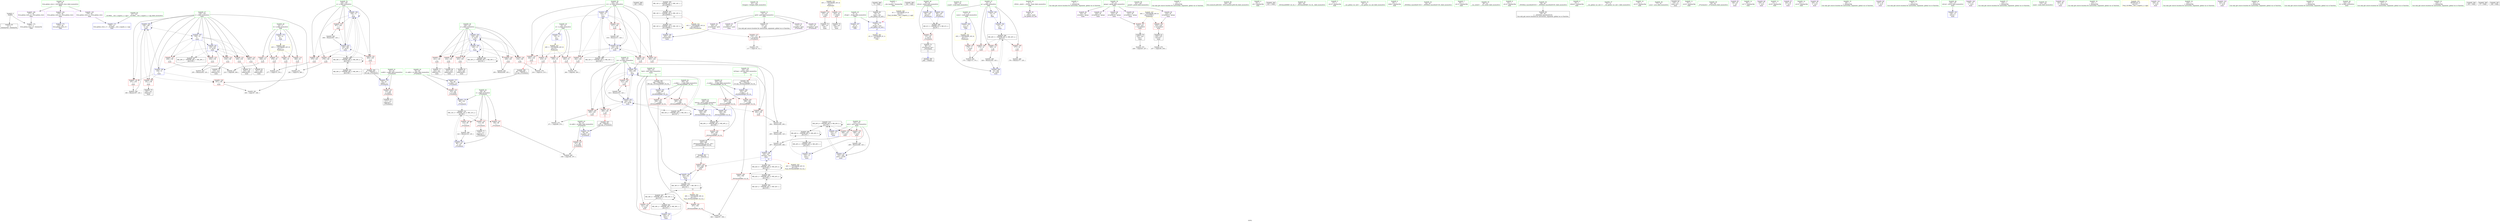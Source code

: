digraph "SVFG" {
	label="SVFG";

	Node0x556a91ea3080 [shape=record,color=grey,label="{NodeID: 0\nNullPtr}"];
	Node0x556a91ea3080 -> Node0x556a91ebac20[style=solid];
	Node0x556a91ea3080 -> Node0x556a91ec1740[style=solid];
	Node0x556a91ebe3b0 [shape=record,color=grey,label="{NodeID: 277\n210 = cmp(208, 209, )\n}"];
	Node0x556a91ebc780 [shape=record,color=blue,label="{NodeID: 194\n144\<--12\nx1\<--\nmain\n}"];
	Node0x556a91ebc780 -> Node0x556a91ebfb20[style=dashed];
	Node0x556a91ebc780 -> Node0x556a91ebfbf0[style=dashed];
	Node0x556a91ebc780 -> Node0x556a91ebfcc0[style=dashed];
	Node0x556a91ebc780 -> Node0x556a91ebfd90[style=dashed];
	Node0x556a91ebc780 -> Node0x556a91ebfe60[style=dashed];
	Node0x556a91ebc780 -> Node0x556a91ebced0[style=dashed];
	Node0x556a91ebc780 -> Node0x556a91ed8020[style=dashed];
	Node0x556a91eb99d0 [shape=record,color=red,label="{NodeID: 111\n188\<--16\n\<--h\nmain\n}"];
	Node0x556a91eb99d0 -> Node0x556a91eca1d0[style=solid];
	Node0x556a91eb7a60 [shape=record,color=green,label="{NodeID: 28\n16\<--17\nh\<--h_field_insensitive\nGlob }"];
	Node0x556a91eb7a60 -> Node0x556a91eb99d0[style=solid];
	Node0x556a91eb7a60 -> Node0x556a91eb9aa0[style=solid];
	Node0x556a91eb7a60 -> Node0x556a91eb9b70[style=solid];
	Node0x556a91eb7a60 -> Node0x556a91eb9c40[style=solid];
	Node0x556a91eb7a60 -> Node0x556a91ec1340[style=solid];
	Node0x556a91ef6ca0 [shape=record,color=black,label="{NodeID: 388\n180 = PHI()\n}"];
	Node0x556a91ed9e20 [shape=record,color=black,label="{NodeID: 305\nMR_14V_2 = PHI(MR_14V_3, MR_14V_1, )\npts\{240000 \}\n}"];
	Node0x556a91ed9e20 -> Node0x556a91ed5920[style=dashed];
	Node0x556a91ebf980 [shape=record,color=red,label="{NodeID: 139\n243\<--140\n\<--j\nmain\n}"];
	Node0x556a91ebf980 -> Node0x556a91ebbb50[style=solid];
	Node0x556a91eba3b0 [shape=record,color=green,label="{NodeID: 56\n161\<--162\nfreopen\<--freopen_field_insensitive\n}"];
	Node0x556a91ee0340 [shape=record,color=yellow,style=double,label="{NodeID: 333\n16V_1 = ENCHI(MR_16V_0)\npts\{1 \}\nFun[main]}"];
	Node0x556a91ee0340 -> Node0x556a91ebe870[style=dashed];
	Node0x556a91ee0340 -> Node0x556a91ebe940[style=dashed];
	Node0x556a91ec1040 [shape=record,color=blue,label="{NodeID: 167\n8\<--9\n_ZL2pi\<--\nGlob }"];
	Node0x556a91ebbc20 [shape=record,color=black,label="{NodeID: 84\n345\<--368\n_ZSt3maxIiERKT_S2_S2__ret\<--\n_ZSt3maxIiERKT_S2_S2_\n|{<s0>12}}"];
	Node0x556a91ebbc20:s0 -> Node0x556a91ef6fd0[style=solid,color=blue];
	Node0x556a91ea7570 [shape=record,color=green,label="{NodeID: 1\n7\<--1\n__dso_handle\<--dummyObj\nGlob }"];
	Node0x556a91ebe530 [shape=record,color=grey,label="{NodeID: 278\n216 = cmp(214, 215, )\n}"];
	Node0x556a91ebc850 [shape=record,color=blue,label="{NodeID: 195\n146\<--266\nx2\<--\nmain\n}"];
	Node0x556a91ebc850 -> Node0x556a91ebff30[style=dashed];
	Node0x556a91ebc850 -> Node0x556a91ec0000[style=dashed];
	Node0x556a91ebc850 -> Node0x556a91ec00d0[style=dashed];
	Node0x556a91ebc850 -> Node0x556a91ec01a0[style=dashed];
	Node0x556a91ebc850 -> Node0x556a91ebc850[style=dashed];
	Node0x556a91ebc850 -> Node0x556a91ebce00[style=dashed];
	Node0x556a91ebc850 -> Node0x556a91ed8520[style=dashed];
	Node0x556a91eb9aa0 [shape=record,color=red,label="{NodeID: 112\n209\<--16\n\<--h\nmain\n}"];
	Node0x556a91eb9aa0 -> Node0x556a91ebe3b0[style=solid];
	Node0x556a91eb7b60 [shape=record,color=green,label="{NodeID: 29\n18\<--19\nw\<--w_field_insensitive\nGlob }"];
	Node0x556a91eb7b60 -> Node0x556a91ebe600[style=solid];
	Node0x556a91eb7b60 -> Node0x556a91ebe6d0[style=solid];
	Node0x556a91eb7b60 -> Node0x556a91ebe7a0[style=solid];
	Node0x556a91eb7b60 -> Node0x556a91ec1440[style=solid];
	Node0x556a91ef6d70 [shape=record,color=black,label="{NodeID: 389\n184 = PHI()\n}"];
	Node0x556a91eda320 [shape=record,color=black,label="{NodeID: 306\nMR_4V_3 = PHI(MR_4V_4, MR_4V_2, )\npts\{91 \}\n}"];
	Node0x556a91eda320 -> Node0x556a91ebea10[style=dashed];
	Node0x556a91ebfa50 [shape=record,color=red,label="{NodeID: 140\n249\<--140\n\<--j\nmain\n}"];
	Node0x556a91ebfa50 -> Node0x556a91ec7840[style=solid];
	Node0x556a91eba4b0 [shape=record,color=green,label="{NodeID: 57\n169\<--170\nscanf\<--scanf_field_insensitive\n}"];
	Node0x556a91ee0450 [shape=record,color=yellow,style=double,label="{NodeID: 334\n18V_1 = ENCHI(MR_18V_0)\npts\{13 \}\nFun[main]}"];
	Node0x556a91ee0450 -> Node0x556a91eb9690[style=dashed];
	Node0x556a91ec1140 [shape=record,color=blue,label="{NodeID: 168\n11\<--12\ncases\<--\nGlob }"];
	Node0x556a91ec1140 -> Node0x556a91ee0450[style=dashed];
	Node0x556a91ebbcf0 [shape=record,color=purple,label="{NodeID: 85\n56\<--4\n\<--_ZStL8__ioinit\n__cxx_global_var_init\n}"];
	Node0x556a91ea7600 [shape=record,color=green,label="{NodeID: 2\n9\<--1\n\<--dummyObj\nCan only get source location for instruction, argument, global var or function.}"];
	Node0x556a91ec9ed0 [shape=record,color=grey,label="{NodeID: 279\n117 = cmp(116, 12, )\n}"];
	Node0x556a91ebc920 [shape=record,color=blue,label="{NodeID: 196\n148\<--12\ny\<--\nmain\n}"];
	Node0x556a91ebc920 -> Node0x556a91ec0270[style=dashed];
	Node0x556a91ebc920 -> Node0x556a91ec0340[style=dashed];
	Node0x556a91ebc920 -> Node0x556a91ec0410[style=dashed];
	Node0x556a91ebc920 -> Node0x556a91ec04e0[style=dashed];
	Node0x556a91ebc920 -> Node0x556a91ebc920[style=dashed];
	Node0x556a91ebc920 -> Node0x556a91ebcd30[style=dashed];
	Node0x556a91ebc920 -> Node0x556a91ed3b20[style=dashed];
	Node0x556a91eb9b70 [shape=record,color=red,label="{NodeID: 113\n276\<--16\n\<--h\nmain\n}"];
	Node0x556a91eb9b70 -> Node0x556a91ebe0b0[style=solid];
	Node0x556a91eb7c60 [shape=record,color=green,label="{NodeID: 30\n20\<--21\ngmap\<--gmap_field_insensitive\nGlob }"];
	Node0x556a91eb7c60 -> Node0x556a91ebbdc0[style=solid];
	Node0x556a91eb7c60 -> Node0x556a91ebbe90[style=solid];
	Node0x556a91eb7c60 -> Node0x556a91ebbf60[style=solid];
	Node0x556a91eb7c60 -> Node0x556a91ebc030[style=solid];
	Node0x556a91eb7c60 -> Node0x556a91ebc100[style=solid];
	Node0x556a91ef6e70 [shape=record,color=black,label="{NodeID: 390\n286 = PHI(86, )\n}"];
	Node0x556a91eda820 [shape=record,color=black,label="{NodeID: 307\nMR_49V_3 = PHI(MR_49V_4, MR_49V_2, )\npts\{349 \}\n}"];
	Node0x556a91eda820 -> Node0x556a91ec0a90[style=dashed];
	Node0x556a91ebfb20 [shape=record,color=red,label="{NodeID: 141\n262\<--144\n\<--x1\nmain\n}"];
	Node0x556a91ebfb20 -> Node0x556a91ebe230[style=solid];
	Node0x556a91eba5b0 [shape=record,color=green,label="{NodeID: 58\n181\<--182\nprintf\<--printf_field_insensitive\n}"];
	Node0x556a91ec1240 [shape=record,color=blue,label="{NodeID: 169\n14\<--12\ng\<--\nGlob }"];
	Node0x556a91ec1240 -> Node0x556a91ec1f90[style=dashed];
	Node0x556a91ebbdc0 [shape=record,color=purple,label="{NodeID: 86\n193\<--20\narrayidx\<--gmap\nmain\n}"];
	Node0x556a91ea71a0 [shape=record,color=green,label="{NodeID: 3\n12\<--1\n\<--dummyObj\nCan only get source location for instruction, argument, global var or function.}"];
	Node0x556a91eca050 [shape=record,color=grey,label="{NodeID: 280\n108 = cmp(106, 107, )\n}"];
	Node0x556a91ebc9f0 [shape=record,color=blue,label="{NodeID: 197\n152\<--289\nprev\<--inc48\nmain\n}"];
	Node0x556a91ebc9f0 -> Node0x556a91ede420[style=dashed];
	Node0x556a91eb9c40 [shape=record,color=red,label="{NodeID: 114\n280\<--16\n\<--h\nmain\n}"];
	Node0x556a91eb9c40 -> Node0x556a91ebdc30[style=solid];
	Node0x556a91eb7d60 [shape=record,color=green,label="{NodeID: 31\n22\<--24\ngrid\<--grid_field_insensitive\nGlob }"];
	Node0x556a91eb7d60 -> Node0x556a91ebadf0[style=solid];
	Node0x556a91eb7d60 -> Node0x556a91ebc1d0[style=solid];
	Node0x556a91eb7d60 -> Node0x556a91ebc2a0[style=solid];
	Node0x556a91eb7d60 -> Node0x556a91ebc370[style=solid];
	Node0x556a91eb7d60 -> Node0x556a91ebc440[style=solid];
	Node0x556a91ef6fd0 [shape=record,color=black,label="{NodeID: 391\n299 = PHI(345, )\n}"];
	Node0x556a91ef6fd0 -> Node0x556a91ec09c0[style=solid];
	Node0x556a91ebfbf0 [shape=record,color=red,label="{NodeID: 142\n266\<--144\n\<--x1\nmain\n}"];
	Node0x556a91ebfbf0 -> Node0x556a91ebc850[style=solid];
	Node0x556a91eba6b0 [shape=record,color=green,label="{NodeID: 59\n204\<--205\nllvm.memset.p0i8.i64\<--llvm.memset.p0i8.i64_field_insensitive\n}"];
	Node0x556a91ee0610 [shape=record,color=yellow,style=double,label="{NodeID: 336\n22V_1 = ENCHI(MR_22V_0)\npts\{17 \}\nFun[main]}"];
	Node0x556a91ee0610 -> Node0x556a91eb99d0[style=dashed];
	Node0x556a91ee0610 -> Node0x556a91eb9aa0[style=dashed];
	Node0x556a91ee0610 -> Node0x556a91eb9b70[style=dashed];
	Node0x556a91ee0610 -> Node0x556a91eb9c40[style=dashed];
	Node0x556a91ec1340 [shape=record,color=blue,label="{NodeID: 170\n16\<--12\nh\<--\nGlob }"];
	Node0x556a91ec1340 -> Node0x556a91ee0610[style=dashed];
	Node0x556a91ebbe90 [shape=record,color=purple,label="{NodeID: 87\n220\<--20\narrayidx16\<--gmap\nmain\n}"];
	Node0x556a91ea7230 [shape=record,color=green,label="{NodeID: 4\n25\<--1\n.str\<--dummyObj\nGlob }"];
	Node0x556a91eca1d0 [shape=record,color=grey,label="{NodeID: 281\n189 = cmp(187, 188, )\n}"];
	Node0x556a91ebcac0 [shape=record,color=blue,label="{NodeID: 198\n154\<--297\nref.tmp\<--mul\nmain\n|{|<s2>12}}"];
	Node0x556a91ebcac0 -> Node0x556a91ec09c0[style=dashed];
	Node0x556a91ebcac0 -> Node0x556a91ede920[style=dashed];
	Node0x556a91ebcac0:s2 -> Node0x556a91edfc10[style=dashed,color=red];
	Node0x556a91ebe600 [shape=record,color=red,label="{NodeID: 115\n215\<--18\n\<--w\nmain\n}"];
	Node0x556a91ebe600 -> Node0x556a91ebe530[style=solid];
	Node0x556a91eb7e60 [shape=record,color=green,label="{NodeID: 32\n45\<--49\nllvm.global_ctors\<--llvm.global_ctors_field_insensitive\nGlob }"];
	Node0x556a91eb7e60 -> Node0x556a91eb9390[style=solid];
	Node0x556a91eb7e60 -> Node0x556a91eb9490[style=solid];
	Node0x556a91eb7e60 -> Node0x556a91eb9590[style=solid];
	Node0x556a91ef7160 [shape=record,color=black,label="{NodeID: 392\n323 = PHI()\n}"];
	Node0x556a91ebfcc0 [shape=record,color=red,label="{NodeID: 143\n284\<--144\n\<--x1\nmain\n|{<s0>11}}"];
	Node0x556a91ebfcc0:s0 -> Node0x556a91ef7620[style=solid,color=red];
	Node0x556a91eba7b0 [shape=record,color=green,label="{NodeID: 60\n300\<--301\n_ZSt3maxIiERKT_S2_S2_\<--_ZSt3maxIiERKT_S2_S2__field_insensitive\n}"];
	Node0x556a91ee06f0 [shape=record,color=yellow,style=double,label="{NodeID: 337\n24V_1 = ENCHI(MR_24V_0)\npts\{19 \}\nFun[main]}"];
	Node0x556a91ee06f0 -> Node0x556a91ebe600[style=dashed];
	Node0x556a91ee06f0 -> Node0x556a91ebe6d0[style=dashed];
	Node0x556a91ee06f0 -> Node0x556a91ebe7a0[style=dashed];
	Node0x556a91ec1440 [shape=record,color=blue,label="{NodeID: 171\n18\<--12\nw\<--\nGlob }"];
	Node0x556a91ec1440 -> Node0x556a91ee06f0[style=dashed];
	Node0x556a91ebbf60 [shape=record,color=purple,label="{NodeID: 88\n223\<--20\narrayidx18\<--gmap\nmain\n}"];
	Node0x556a91ebbf60 -> Node0x556a91ec0820[style=solid];
	Node0x556a91ea1f90 [shape=record,color=green,label="{NodeID: 5\n27\<--1\n.str.2\<--dummyObj\nGlob }"];
	Node0x556a91eca350 [shape=record,color=grey,label="{NodeID: 282\n175 = cmp(173, 174, )\n}"];
	Node0x556a91ebcb90 [shape=record,color=blue,label="{NodeID: 199\n150\<--302\nbest\<--\nmain\n}"];
	Node0x556a91ebcb90 -> Node0x556a91eddf20[style=dashed];
	Node0x556a91ebe6d0 [shape=record,color=red,label="{NodeID: 116\n263\<--18\n\<--w\nmain\n}"];
	Node0x556a91ebe6d0 -> Node0x556a91ebe230[style=solid];
	Node0x556a91eb7f60 [shape=record,color=green,label="{NodeID: 33\n50\<--51\n__cxx_global_var_init\<--__cxx_global_var_init_field_insensitive\n}"];
	Node0x556a91ef7230 [shape=record,color=black,label="{NodeID: 393\n346 = PHI(150, )\n0th arg _ZSt3maxIiERKT_S2_S2_ }"];
	Node0x556a91ef7230 -> Node0x556a91ebd070[style=solid];
	Node0x556a91ebfd90 [shape=record,color=red,label="{NodeID: 144\n293\<--144\n\<--x1\nmain\n}"];
	Node0x556a91ebfd90 -> Node0x556a91ec73c0[style=solid];
	Node0x556a91eba8b0 [shape=record,color=green,label="{NodeID: 61\n348\<--349\nretval\<--retval_field_insensitive\n_ZSt3maxIiERKT_S2_S2_\n}"];
	Node0x556a91eba8b0 -> Node0x556a91ec0a90[style=solid];
	Node0x556a91eba8b0 -> Node0x556a91ebd210[style=solid];
	Node0x556a91eba8b0 -> Node0x556a91ebd2e0[style=solid];
	Node0x556a91ec1540 [shape=record,color=blue,label="{NodeID: 172\n375\<--46\nllvm.global_ctors_0\<--\nGlob }"];
	Node0x556a91ebc030 [shape=record,color=purple,label="{NodeID: 89\n231\<--20\narrayidx21\<--gmap\nmain\n}"];
	Node0x556a91ea2020 [shape=record,color=green,label="{NodeID: 6\n29\<--1\nstdin\<--dummyObj\nGlob }"];
	Node0x556a91ebcc60 [shape=record,color=blue,label="{NodeID: 200\n152\<--12\nprev\<--\nmain\n}"];
	Node0x556a91ebcc60 -> Node0x556a91ede420[style=dashed];
	Node0x556a91ebe7a0 [shape=record,color=red,label="{NodeID: 117\n270\<--18\n\<--w\nmain\n}"];
	Node0x556a91ebe7a0 -> Node0x556a91ebddb0[style=solid];
	Node0x556a91eb8060 [shape=record,color=green,label="{NodeID: 34\n54\<--55\n_ZNSt8ios_base4InitC1Ev\<--_ZNSt8ios_base4InitC1Ev_field_insensitive\n}"];
	Node0x556a91ef73a0 [shape=record,color=black,label="{NodeID: 394\n347 = PHI(154, )\n1st arg _ZSt3maxIiERKT_S2_S2_ }"];
	Node0x556a91ef73a0 -> Node0x556a91ebd140[style=solid];
	Node0x556a91ebfe60 [shape=record,color=red,label="{NodeID: 145\n317\<--144\n\<--x1\nmain\n}"];
	Node0x556a91ebfe60 -> Node0x556a91ec7cc0[style=solid];
	Node0x556a91eba980 [shape=record,color=green,label="{NodeID: 62\n350\<--351\n__a.addr\<--__a.addr_field_insensitive\n_ZSt3maxIiERKT_S2_S2_\n}"];
	Node0x556a91eba980 -> Node0x556a91ec0b60[style=solid];
	Node0x556a91eba980 -> Node0x556a91ec0c30[style=solid];
	Node0x556a91eba980 -> Node0x556a91ebd070[style=solid];
	Node0x556a91ec1640 [shape=record,color=blue,label="{NodeID: 173\n376\<--47\nllvm.global_ctors_1\<--_GLOBAL__sub_I_naguib_2_1.cpp\nGlob }"];
	Node0x556a91ebc100 [shape=record,color=purple,label="{NodeID: 90\n234\<--20\narrayidx23\<--gmap\nmain\n}"];
	Node0x556a91ebc100 -> Node0x556a91ec08f0[style=solid];
	Node0x556a91ea20b0 [shape=record,color=green,label="{NodeID: 7\n30\<--1\n.str.3\<--dummyObj\nGlob }"];
	Node0x556a91ebcd30 [shape=record,color=blue,label="{NodeID: 201\n148\<--308\ny\<--inc53\nmain\n}"];
	Node0x556a91ebcd30 -> Node0x556a91ec0270[style=dashed];
	Node0x556a91ebcd30 -> Node0x556a91ec0340[style=dashed];
	Node0x556a91ebcd30 -> Node0x556a91ec0410[style=dashed];
	Node0x556a91ebcd30 -> Node0x556a91ec04e0[style=dashed];
	Node0x556a91ebcd30 -> Node0x556a91ebc920[style=dashed];
	Node0x556a91ebcd30 -> Node0x556a91ebcd30[style=dashed];
	Node0x556a91ebcd30 -> Node0x556a91ed3b20[style=dashed];
	Node0x556a91ebe870 [shape=record,color=red,label="{NodeID: 118\n157\<--29\n\<--stdin\nmain\n}"];
	Node0x556a91ebe870 -> Node0x556a91ebb330[style=solid];
	Node0x556a91eb8160 [shape=record,color=green,label="{NodeID: 35\n60\<--61\n__cxa_atexit\<--__cxa_atexit_field_insensitive\n}"];
	Node0x556a91ef74e0 [shape=record,color=black,label="{NodeID: 395\n87 = PHI(283, )\n0th arg _Z7iscleariii }"];
	Node0x556a91ef74e0 -> Node0x556a91ec1910[style=solid];
	Node0x556a91ebff30 [shape=record,color=red,label="{NodeID: 146\n269\<--146\n\<--x2\nmain\n}"];
	Node0x556a91ebff30 -> Node0x556a91ebddb0[style=solid];
	Node0x556a91ebaa50 [shape=record,color=green,label="{NodeID: 63\n352\<--353\n__b.addr\<--__b.addr_field_insensitive\n_ZSt3maxIiERKT_S2_S2_\n}"];
	Node0x556a91ebaa50 -> Node0x556a91ec0d00[style=solid];
	Node0x556a91ebaa50 -> Node0x556a91ec0dd0[style=solid];
	Node0x556a91ebaa50 -> Node0x556a91ebd140[style=solid];
	Node0x556a91ec6dc0 [shape=record,color=grey,label="{NodeID: 257\n297 = Binary(295, 296, )\n}"];
	Node0x556a91ec6dc0 -> Node0x556a91ebcac0[style=solid];
	Node0x556a91ec1740 [shape=record,color=blue, style = dotted,label="{NodeID: 174\n377\<--3\nllvm.global_ctors_2\<--dummyVal\nGlob }"];
	Node0x556a91ebc1d0 [shape=record,color=purple,label="{NodeID: 91\n112\<--22\narrayidx\<--grid\n_Z7iscleariii\n}"];
	Node0x556a91ea2140 [shape=record,color=green,label="{NodeID: 8\n32\<--1\n.str.4\<--dummyObj\nGlob }"];
	Node0x556a91ebce00 [shape=record,color=blue,label="{NodeID: 202\n146\<--313\nx2\<--inc56\nmain\n}"];
	Node0x556a91ebce00 -> Node0x556a91ebff30[style=dashed];
	Node0x556a91ebce00 -> Node0x556a91ec0000[style=dashed];
	Node0x556a91ebce00 -> Node0x556a91ec00d0[style=dashed];
	Node0x556a91ebce00 -> Node0x556a91ec01a0[style=dashed];
	Node0x556a91ebce00 -> Node0x556a91ebc850[style=dashed];
	Node0x556a91ebce00 -> Node0x556a91ebce00[style=dashed];
	Node0x556a91ebce00 -> Node0x556a91ed8520[style=dashed];
	Node0x556a91ebe940 [shape=record,color=red,label="{NodeID: 119\n163\<--34\n\<--stdout\nmain\n}"];
	Node0x556a91ebe940 -> Node0x556a91ebb400[style=solid];
	Node0x556a91eb8260 [shape=record,color=green,label="{NodeID: 36\n59\<--65\n_ZNSt8ios_base4InitD1Ev\<--_ZNSt8ios_base4InitD1Ev_field_insensitive\n}"];
	Node0x556a91eb8260 -> Node0x556a91ebaef0[style=solid];
	Node0x556a91ef7620 [shape=record,color=black,label="{NodeID: 396\n88 = PHI(284, )\n1st arg _Z7iscleariii }"];
	Node0x556a91ef7620 -> Node0x556a91ec19e0[style=solid];
	Node0x556a91ec0000 [shape=record,color=red,label="{NodeID: 147\n285\<--146\n\<--x2\nmain\n|{<s0>11}}"];
	Node0x556a91ec0000:s0 -> Node0x556a91ef78a0[style=solid,color=red];
	Node0x556a91ebab20 [shape=record,color=green,label="{NodeID: 64\n47\<--370\n_GLOBAL__sub_I_naguib_2_1.cpp\<--_GLOBAL__sub_I_naguib_2_1.cpp_field_insensitive\n}"];
	Node0x556a91ebab20 -> Node0x556a91ec1640[style=solid];
	Node0x556a91ec6f40 [shape=record,color=grey,label="{NodeID: 258\n198 = Binary(197, 125, )\n}"];
	Node0x556a91ec6f40 -> Node0x556a91ec2130[style=solid];
	Node0x556a91ec1840 [shape=record,color=blue,label="{NodeID: 175\n8\<--79\n_ZL2pi\<--conv\n__cxx_global_var_init.1\n|{<s0>15}}"];
	Node0x556a91ec1840:s0 -> Node0x556a91ee43b0[style=dashed,color=blue];
	Node0x556a91ebc2a0 [shape=record,color=purple,label="{NodeID: 92\n115\<--22\narrayidx2\<--grid\n_Z7iscleariii\n}"];
	Node0x556a91ebc2a0 -> Node0x556a91ebefc0[style=solid];
	Node0x556a91ea4f00 [shape=record,color=green,label="{NodeID: 9\n34\<--1\nstdout\<--dummyObj\nGlob }"];
	Node0x556a91ed3b20 [shape=record,color=black,label="{NodeID: 286\nMR_36V_3 = PHI(MR_36V_4, MR_36V_2, )\npts\{149 \}\n}"];
	Node0x556a91ed3b20 -> Node0x556a91ebc920[style=dashed];
	Node0x556a91ed3b20 -> Node0x556a91ed3b20[style=dashed];
	Node0x556a91ed3b20 -> Node0x556a91ed8a20[style=dashed];
	Node0x556a91ebced0 [shape=record,color=blue,label="{NodeID: 203\n144\<--318\nx1\<--inc59\nmain\n}"];
	Node0x556a91ebced0 -> Node0x556a91ebfb20[style=dashed];
	Node0x556a91ebced0 -> Node0x556a91ebfbf0[style=dashed];
	Node0x556a91ebced0 -> Node0x556a91ebfcc0[style=dashed];
	Node0x556a91ebced0 -> Node0x556a91ebfd90[style=dashed];
	Node0x556a91ebced0 -> Node0x556a91ebfe60[style=dashed];
	Node0x556a91ebced0 -> Node0x556a91ebced0[style=dashed];
	Node0x556a91ebced0 -> Node0x556a91ed8020[style=dashed];
	Node0x556a91ebea10 [shape=record,color=red,label="{NodeID: 120\n131\<--90\n\<--retval\n_Z7iscleariii\n}"];
	Node0x556a91ebea10 -> Node0x556a91ebb260[style=solid];
	Node0x556a91eb8360 [shape=record,color=green,label="{NodeID: 37\n72\<--73\n__cxx_global_var_init.1\<--__cxx_global_var_init.1_field_insensitive\n}"];
	Node0x556a91ef78a0 [shape=record,color=black,label="{NodeID: 397\n89 = PHI(285, )\n2nd arg _Z7iscleariii }"];
	Node0x556a91ef78a0 -> Node0x556a91ec1ab0[style=solid];
	Node0x556a91edcb20 [shape=record,color=black,label="{NodeID: 314\nMR_12V_3 = PHI(MR_12V_4, MR_12V_2, )\npts\{99 \}\n}"];
	Node0x556a91edcb20 -> Node0x556a91ebed50[style=dashed];
	Node0x556a91edcb20 -> Node0x556a91ebee20[style=dashed];
	Node0x556a91edcb20 -> Node0x556a91ebeef0[style=dashed];
	Node0x556a91edcb20 -> Node0x556a91ec1d20[style=dashed];
	Node0x556a91ec00d0 [shape=record,color=red,label="{NodeID: 148\n292\<--146\n\<--x2\nmain\n}"];
	Node0x556a91ec00d0 -> Node0x556a91ec73c0[style=solid];
	Node0x556a91ebac20 [shape=record,color=black,label="{NodeID: 65\n2\<--3\ndummyVal\<--dummyVal\n}"];
	Node0x556a91ec70c0 [shape=record,color=grey,label="{NodeID: 259\n289 = Binary(288, 125, )\n}"];
	Node0x556a91ec70c0 -> Node0x556a91ebc9f0[style=solid];
	Node0x556a91ec1910 [shape=record,color=blue,label="{NodeID: 176\n92\<--87\ny.addr\<--y\n_Z7iscleariii\n}"];
	Node0x556a91ec1910 -> Node0x556a91ebeae0[style=dashed];
	Node0x556a91ebc370 [shape=record,color=purple,label="{NodeID: 93\n242\<--22\narrayidx27\<--grid\nmain\n}"];
	Node0x556a91ea4f90 [shape=record,color=green,label="{NodeID: 10\n35\<--1\n.str.5\<--dummyObj\nGlob }"];
	Node0x556a91ed4020 [shape=record,color=black,label="{NodeID: 287\nMR_38V_4 = PHI(MR_38V_5, MR_38V_3, )\npts\{151 \}\n}"];
	Node0x556a91ed4020 -> Node0x556a91ec05b0[style=dashed];
	Node0x556a91ed4020 -> Node0x556a91ed4020[style=dashed];
	Node0x556a91ed4020 -> Node0x556a91ed8f20[style=dashed];
	Node0x556a91ed4020 -> Node0x556a91eddf20[style=dashed];
	Node0x556a91ebcfa0 [shape=record,color=blue,label="{NodeID: 204\n14\<--326\ng\<--inc63\nmain\n}"];
	Node0x556a91ebcfa0 -> Node0x556a91ed6d20[style=dashed];
	Node0x556a91ebeae0 [shape=record,color=red,label="{NodeID: 121\n110\<--92\n\<--y.addr\n_Z7iscleariii\n}"];
	Node0x556a91ebeae0 -> Node0x556a91ebb0c0[style=solid];
	Node0x556a91eb8460 [shape=record,color=green,label="{NodeID: 38\n77\<--78\nacos\<--acos_field_insensitive\n}"];
	Node0x556a91ec01a0 [shape=record,color=red,label="{NodeID: 149\n312\<--146\n\<--x2\nmain\n}"];
	Node0x556a91ec01a0 -> Node0x556a91ebd7b0[style=solid];
	Node0x556a91ebad20 [shape=record,color=black,label="{NodeID: 66\n135\<--12\nmain_ret\<--\nmain\n}"];
	Node0x556a91ec7240 [shape=record,color=grey,label="{NodeID: 260\n295 = Binary(294, 125, )\n}"];
	Node0x556a91ec7240 -> Node0x556a91ec6dc0[style=solid];
	Node0x556a91ec19e0 [shape=record,color=blue,label="{NodeID: 177\n94\<--88\nx1.addr\<--x1\n_Z7iscleariii\n}"];
	Node0x556a91ec19e0 -> Node0x556a91ebebb0[style=dashed];
	Node0x556a91ebc440 [shape=record,color=purple,label="{NodeID: 94\n245\<--22\narrayidx29\<--grid\nmain\n}"];
	Node0x556a91ebc440 -> Node0x556a91ec23a0[style=solid];
	Node0x556a91ea5020 [shape=record,color=green,label="{NodeID: 11\n37\<--1\n.str.6\<--dummyObj\nGlob }"];
	Node0x556a91ed4520 [shape=record,color=black,label="{NodeID: 288\nMR_40V_4 = PHI(MR_40V_5, MR_40V_3, )\npts\{153 \}\n}"];
	Node0x556a91ed4520 -> Node0x556a91ed4520[style=dashed];
	Node0x556a91ed4520 -> Node0x556a91ed9420[style=dashed];
	Node0x556a91ed4520 -> Node0x556a91ede420[style=dashed];
	Node0x556a91ebd070 [shape=record,color=blue,label="{NodeID: 205\n350\<--346\n__a.addr\<--__a\n_ZSt3maxIiERKT_S2_S2_\n}"];
	Node0x556a91ebd070 -> Node0x556a91ec0b60[style=dashed];
	Node0x556a91ebd070 -> Node0x556a91ec0c30[style=dashed];
	Node0x556a91ebebb0 [shape=record,color=red,label="{NodeID: 122\n103\<--94\n\<--x1.addr\n_Z7iscleariii\n}"];
	Node0x556a91ebebb0 -> Node0x556a91ec1b80[style=solid];
	Node0x556a91eb8560 [shape=record,color=green,label="{NodeID: 39\n84\<--85\n_Z7iscleariii\<--_Z7iscleariii_field_insensitive\n}"];
	Node0x556a91edd520 [shape=record,color=black,label="{NodeID: 316\nMR_14V_4 = PHI(MR_14V_5, MR_14V_3, )\npts\{240000 \}\n}"];
	Node0x556a91edd520 -> Node0x556a91ec23a0[style=dashed];
	Node0x556a91edd520 -> Node0x556a91ed5920[style=dashed];
	Node0x556a91edd520 -> Node0x556a91edd520[style=dashed];
	Node0x556a91ec0270 [shape=record,color=red,label="{NodeID: 150\n275\<--148\n\<--y\nmain\n}"];
	Node0x556a91ec0270 -> Node0x556a91ebe0b0[style=solid];
	Node0x556a91ebadf0 [shape=record,color=black,label="{NodeID: 67\n23\<--22\n\<--grid\nCan only get source location for instruction, argument, global var or function.}"];
	Node0x556a91ec73c0 [shape=record,color=grey,label="{NodeID: 261\n294 = Binary(292, 293, )\n}"];
	Node0x556a91ec73c0 -> Node0x556a91ec7240[style=solid];
	Node0x556a91ec1ab0 [shape=record,color=blue,label="{NodeID: 178\n96\<--89\nx2.addr\<--x2\n_Z7iscleariii\n}"];
	Node0x556a91ec1ab0 -> Node0x556a91ebec80[style=dashed];
	Node0x556a91ebc510 [shape=record,color=purple,label="{NodeID: 95\n158\<--25\n\<--.str\nmain\n}"];
	Node0x556a91ea50b0 [shape=record,color=green,label="{NodeID: 12\n39\<--1\n.str.7\<--dummyObj\nGlob }"];
	Node0x556a91ed4a20 [shape=record,color=black,label="{NodeID: 289\nMR_42V_3 = PHI(MR_42V_4, MR_42V_2, )\npts\{155 \}\n}"];
	Node0x556a91ed4a20 -> Node0x556a91ed4a20[style=dashed];
	Node0x556a91ed4a20 -> Node0x556a91ed9920[style=dashed];
	Node0x556a91ed4a20 -> Node0x556a91ede920[style=dashed];
	Node0x556a91ebd140 [shape=record,color=blue,label="{NodeID: 206\n352\<--347\n__b.addr\<--__b\n_ZSt3maxIiERKT_S2_S2_\n}"];
	Node0x556a91ebd140 -> Node0x556a91ec0d00[style=dashed];
	Node0x556a91ebd140 -> Node0x556a91ec0dd0[style=dashed];
	Node0x556a91ebec80 [shape=record,color=red,label="{NodeID: 123\n107\<--96\n\<--x2.addr\n_Z7iscleariii\n}"];
	Node0x556a91ebec80 -> Node0x556a91eca050[style=solid];
	Node0x556a91eb8660 [shape=record,color=green,label="{NodeID: 40\n90\<--91\nretval\<--retval_field_insensitive\n_Z7iscleariii\n}"];
	Node0x556a91eb8660 -> Node0x556a91ebea10[style=solid];
	Node0x556a91eb8660 -> Node0x556a91ec1c50[style=solid];
	Node0x556a91eb8660 -> Node0x556a91ec1df0[style=solid];
	Node0x556a91ec0340 [shape=record,color=red,label="{NodeID: 151\n279\<--148\n\<--y\nmain\n}"];
	Node0x556a91ec0340 -> Node0x556a91ebdc30[style=solid];
	Node0x556a91ebaef0 [shape=record,color=black,label="{NodeID: 68\n58\<--59\n\<--_ZNSt8ios_base4InitD1Ev\nCan only get source location for instruction, argument, global var or function.}"];
	Node0x556a91ec7540 [shape=record,color=grey,label="{NodeID: 262\n255 = Binary(254, 125, )\n}"];
	Node0x556a91ec7540 -> Node0x556a91ec2540[style=solid];
	Node0x556a91ec1b80 [shape=record,color=blue,label="{NodeID: 179\n98\<--103\ni\<--\n_Z7iscleariii\n}"];
	Node0x556a91ec1b80 -> Node0x556a91edcb20[style=dashed];
	Node0x556a91eb8d10 [shape=record,color=purple,label="{NodeID: 96\n159\<--27\n\<--.str.2\nmain\n}"];
	Node0x556a91eb6dd0 [shape=record,color=green,label="{NodeID: 13\n41\<--1\n.str.8\<--dummyObj\nGlob }"];
	Node0x556a91ebd210 [shape=record,color=blue,label="{NodeID: 207\n348\<--362\nretval\<--\n_ZSt3maxIiERKT_S2_S2_\n}"];
	Node0x556a91ebd210 -> Node0x556a91eda820[style=dashed];
	Node0x556a91ebed50 [shape=record,color=red,label="{NodeID: 124\n106\<--98\n\<--i\n_Z7iscleariii\n}"];
	Node0x556a91ebed50 -> Node0x556a91eca050[style=solid];
	Node0x556a91eb8730 [shape=record,color=green,label="{NodeID: 41\n92\<--93\ny.addr\<--y.addr_field_insensitive\n_Z7iscleariii\n}"];
	Node0x556a91eb8730 -> Node0x556a91ebeae0[style=solid];
	Node0x556a91eb8730 -> Node0x556a91ec1910[style=solid];
	Node0x556a91eddf20 [shape=record,color=black,label="{NodeID: 318\nMR_38V_6 = PHI(MR_38V_7, MR_38V_5, )\npts\{151 \}\n|{|<s4>12}}"];
	Node0x556a91eddf20 -> Node0x556a91ec09c0[style=dashed];
	Node0x556a91eddf20 -> Node0x556a91ebcb90[style=dashed];
	Node0x556a91eddf20 -> Node0x556a91ed4020[style=dashed];
	Node0x556a91eddf20 -> Node0x556a91eddf20[style=dashed];
	Node0x556a91eddf20:s4 -> Node0x556a91edfb30[style=dashed,color=red];
	Node0x556a91ec0410 [shape=record,color=red,label="{NodeID: 152\n283\<--148\n\<--y\nmain\n|{<s0>11}}"];
	Node0x556a91ec0410:s0 -> Node0x556a91ef74e0[style=solid,color=red];
	Node0x556a91ebaff0 [shape=record,color=black,label="{NodeID: 69\n79\<--75\nconv\<--call\n__cxx_global_var_init.1\n}"];
	Node0x556a91ebaff0 -> Node0x556a91ec1840[style=solid];
	Node0x556a91ec76c0 [shape=record,color=grey,label="{NodeID: 263\n308 = Binary(307, 125, )\n}"];
	Node0x556a91ec76c0 -> Node0x556a91ebcd30[style=solid];
	Node0x556a91ec1c50 [shape=record,color=blue,label="{NodeID: 180\n90\<--120\nretval\<--\n_Z7iscleariii\n}"];
	Node0x556a91ec1c50 -> Node0x556a91eda320[style=dashed];
	Node0x556a91eb8de0 [shape=record,color=purple,label="{NodeID: 97\n164\<--30\n\<--.str.3\nmain\n}"];
	Node0x556a91eb6e60 [shape=record,color=green,label="{NodeID: 14\n43\<--1\n.str.9\<--dummyObj\nGlob }"];
	Node0x556a91ebd2e0 [shape=record,color=blue,label="{NodeID: 208\n348\<--365\nretval\<--\n_ZSt3maxIiERKT_S2_S2_\n}"];
	Node0x556a91ebd2e0 -> Node0x556a91eda820[style=dashed];
	Node0x556a91ebee20 [shape=record,color=red,label="{NodeID: 125\n113\<--98\n\<--i\n_Z7iscleariii\n}"];
	Node0x556a91ebee20 -> Node0x556a91ebb190[style=solid];
	Node0x556a91eb8800 [shape=record,color=green,label="{NodeID: 42\n94\<--95\nx1.addr\<--x1.addr_field_insensitive\n_Z7iscleariii\n}"];
	Node0x556a91eb8800 -> Node0x556a91ebebb0[style=solid];
	Node0x556a91eb8800 -> Node0x556a91ec19e0[style=solid];
	Node0x556a91ede420 [shape=record,color=black,label="{NodeID: 319\nMR_40V_6 = PHI(MR_40V_8, MR_40V_5, )\npts\{153 \}\n}"];
	Node0x556a91ede420 -> Node0x556a91ec0680[style=dashed];
	Node0x556a91ede420 -> Node0x556a91ec0750[style=dashed];
	Node0x556a91ede420 -> Node0x556a91ebc9f0[style=dashed];
	Node0x556a91ede420 -> Node0x556a91ebcc60[style=dashed];
	Node0x556a91ede420 -> Node0x556a91ed4520[style=dashed];
	Node0x556a91ede420 -> Node0x556a91ede420[style=dashed];
	Node0x556a91ec04e0 [shape=record,color=red,label="{NodeID: 153\n307\<--148\n\<--y\nmain\n}"];
	Node0x556a91ec04e0 -> Node0x556a91ec76c0[style=solid];
	Node0x556a91ebb0c0 [shape=record,color=black,label="{NodeID: 70\n111\<--110\nidxprom\<--\n_Z7iscleariii\n}"];
	Node0x556a91ed73e0 [shape=record,color=yellow,style=double,label="{NodeID: 347\n44V_1 = ENCHI(MR_44V_0)\npts\{210000 \}\nFun[main]}"];
	Node0x556a91ed73e0 -> Node0x556a91ec0820[style=dashed];
	Node0x556a91ed73e0 -> Node0x556a91ec08f0[style=dashed];
	Node0x556a91ec7840 [shape=record,color=grey,label="{NodeID: 264\n250 = Binary(249, 125, )\n}"];
	Node0x556a91ec7840 -> Node0x556a91ec2470[style=solid];
	Node0x556a91ec1d20 [shape=record,color=blue,label="{NodeID: 181\n98\<--124\ni\<--inc\n_Z7iscleariii\n}"];
	Node0x556a91ec1d20 -> Node0x556a91edcb20[style=dashed];
	Node0x556a91eb8eb0 [shape=record,color=purple,label="{NodeID: 98\n165\<--32\n\<--.str.4\nmain\n}"];
	Node0x556a91eb6ef0 [shape=record,color=green,label="{NodeID: 15\n46\<--1\n\<--dummyObj\nCan only get source location for instruction, argument, global var or function.}"];
	Node0x556a91ed5920 [shape=record,color=black,label="{NodeID: 292\nMR_14V_3 = PHI(MR_14V_4, MR_14V_2, )\npts\{240000 \}\n|{|<s2>11}}"];
	Node0x556a91ed5920 -> Node0x556a91ed9e20[style=dashed];
	Node0x556a91ed5920 -> Node0x556a91edd520[style=dashed];
	Node0x556a91ed5920:s2 -> Node0x556a91ee0260[style=dashed,color=red];
	Node0x556a91ebeef0 [shape=record,color=red,label="{NodeID: 126\n123\<--98\n\<--i\n_Z7iscleariii\n}"];
	Node0x556a91ebeef0 -> Node0x556a91ec7b40[style=solid];
	Node0x556a91eb88d0 [shape=record,color=green,label="{NodeID: 43\n96\<--97\nx2.addr\<--x2.addr_field_insensitive\n_Z7iscleariii\n}"];
	Node0x556a91eb88d0 -> Node0x556a91ebec80[style=solid];
	Node0x556a91eb88d0 -> Node0x556a91ec1ab0[style=solid];
	Node0x556a91ede920 [shape=record,color=black,label="{NodeID: 320\nMR_42V_5 = PHI(MR_42V_6, MR_42V_4, )\npts\{155 \}\n}"];
	Node0x556a91ede920 -> Node0x556a91ebcac0[style=dashed];
	Node0x556a91ede920 -> Node0x556a91ed4a20[style=dashed];
	Node0x556a91ede920 -> Node0x556a91ede920[style=dashed];
	Node0x556a91ec05b0 [shape=record,color=red,label="{NodeID: 154\n321\<--150\n\<--best\nmain\n}"];
	Node0x556a91ebb190 [shape=record,color=black,label="{NodeID: 71\n114\<--113\nidxprom1\<--\n_Z7iscleariii\n}"];
	Node0x556a91ec79c0 [shape=record,color=grey,label="{NodeID: 265\n326 = Binary(325, 125, )\n}"];
	Node0x556a91ec79c0 -> Node0x556a91ebcfa0[style=solid];
	Node0x556a91ec1df0 [shape=record,color=blue,label="{NodeID: 182\n90\<--129\nretval\<--\n_Z7iscleariii\n}"];
	Node0x556a91ec1df0 -> Node0x556a91eda320[style=dashed];
	Node0x556a91eb8f80 [shape=record,color=purple,label="{NodeID: 99\n167\<--35\n\<--.str.5\nmain\n}"];
	Node0x556a91eb6f80 [shape=record,color=green,label="{NodeID: 16\n76\<--1\n\<--dummyObj\nCan only get source location for instruction, argument, global var or function.}"];
	Node0x556a91ebefc0 [shape=record,color=red,label="{NodeID: 127\n116\<--115\n\<--arrayidx2\n_Z7iscleariii\n}"];
	Node0x556a91ebefc0 -> Node0x556a91ec9ed0[style=solid];
	Node0x556a91eb89a0 [shape=record,color=green,label="{NodeID: 44\n98\<--99\ni\<--i_field_insensitive\n_Z7iscleariii\n}"];
	Node0x556a91eb89a0 -> Node0x556a91ebed50[style=solid];
	Node0x556a91eb89a0 -> Node0x556a91ebee20[style=solid];
	Node0x556a91eb89a0 -> Node0x556a91ebeef0[style=solid];
	Node0x556a91eb89a0 -> Node0x556a91ec1b80[style=solid];
	Node0x556a91eb89a0 -> Node0x556a91ec1d20[style=solid];
	Node0x556a91ec0680 [shape=record,color=red,label="{NodeID: 155\n288\<--152\n\<--prev\nmain\n}"];
	Node0x556a91ec0680 -> Node0x556a91ec70c0[style=solid];
	Node0x556a91ebb260 [shape=record,color=black,label="{NodeID: 72\n86\<--131\n_Z7iscleariii_ret\<--\n_Z7iscleariii\n|{<s0>11}}"];
	Node0x556a91ebb260:s0 -> Node0x556a91ef6e70[style=solid,color=blue];
	Node0x556a91ed75a0 [shape=record,color=yellow,style=double,label="{NodeID: 349\n2V_1 = ENCHI(MR_2V_0)\npts\{10 \}\nFun[_GLOBAL__sub_I_naguib_2_1.cpp]|{<s0>15}}"];
	Node0x556a91ed75a0:s0 -> Node0x556a91ec1840[style=dashed,color=red];
	Node0x556a91ec7b40 [shape=record,color=grey,label="{NodeID: 266\n124 = Binary(123, 125, )\n}"];
	Node0x556a91ec7b40 -> Node0x556a91ec1d20[style=solid];
	Node0x556a91ec1ec0 [shape=record,color=blue,label="{NodeID: 183\n136\<--12\nretval\<--\nmain\n}"];
	Node0x556a91eb9050 [shape=record,color=purple,label="{NodeID: 100\n179\<--37\n\<--.str.6\nmain\n}"];
	Node0x556a91eb7010 [shape=record,color=green,label="{NodeID: 17\n120\<--1\n\<--dummyObj\nCan only get source location for instruction, argument, global var or function.}"];
	Node0x556a91ebf090 [shape=record,color=red,label="{NodeID: 128\n187\<--138\n\<--i\nmain\n}"];
	Node0x556a91ebf090 -> Node0x556a91eca1d0[style=solid];
	Node0x556a91eb8a70 [shape=record,color=green,label="{NodeID: 45\n133\<--134\nmain\<--main_field_insensitive\n}"];
	Node0x556a91ec0750 [shape=record,color=red,label="{NodeID: 156\n296\<--152\n\<--prev\nmain\n}"];
	Node0x556a91ec0750 -> Node0x556a91ec6dc0[style=solid];
	Node0x556a91ebb330 [shape=record,color=black,label="{NodeID: 73\n160\<--157\ncall\<--\nmain\n}"];
	Node0x556a91ec7cc0 [shape=record,color=grey,label="{NodeID: 267\n318 = Binary(317, 125, )\n}"];
	Node0x556a91ec7cc0 -> Node0x556a91ebced0[style=solid];
	Node0x556a91ec1f90 [shape=record,color=blue,label="{NodeID: 184\n14\<--12\ng\<--\nmain\n}"];
	Node0x556a91ec1f90 -> Node0x556a91ed6d20[style=dashed];
	Node0x556a91eb9120 [shape=record,color=purple,label="{NodeID: 101\n183\<--39\n\<--.str.7\nmain\n}"];
	Node0x556a91eb70a0 [shape=record,color=green,label="{NodeID: 18\n125\<--1\n\<--dummyObj\nCan only get source location for instruction, argument, global var or function.}"];
	Node0x556a91ee3df0 [shape=record,color=yellow,style=double,label="{NodeID: 378\nRETMU(2V_2)\npts\{10 \}\nFun[_GLOBAL__sub_I_naguib_2_1.cpp]}"];
	Node0x556a91ebf160 [shape=record,color=red,label="{NodeID: 129\n191\<--138\n\<--i\nmain\n}"];
	Node0x556a91ebf160 -> Node0x556a91ebb4d0[style=solid];
	Node0x556a91eb8b70 [shape=record,color=green,label="{NodeID: 46\n136\<--137\nretval\<--retval_field_insensitive\nmain\n}"];
	Node0x556a91eb8b70 -> Node0x556a91ec1ec0[style=solid];
	Node0x556a91ec0820 [shape=record,color=red,label="{NodeID: 157\n224\<--223\n\<--arrayidx18\nmain\n}"];
	Node0x556a91ec0820 -> Node0x556a91ebb740[style=solid];
	Node0x556a91ebb400 [shape=record,color=black,label="{NodeID: 74\n166\<--163\ncall1\<--\nmain\n}"];
	Node0x556a91ebd630 [shape=record,color=grey,label="{NodeID: 268\n178 = Binary(177, 125, )\n}"];
	Node0x556a91ec2060 [shape=record,color=blue,label="{NodeID: 185\n138\<--12\ni\<--\nmain\n}"];
	Node0x556a91ec2060 -> Node0x556a91ebf090[style=dashed];
	Node0x556a91ec2060 -> Node0x556a91ebf160[style=dashed];
	Node0x556a91ec2060 -> Node0x556a91ebf230[style=dashed];
	Node0x556a91ec2060 -> Node0x556a91ec2130[style=dashed];
	Node0x556a91ec2060 -> Node0x556a91ec2200[style=dashed];
	Node0x556a91eb91f0 [shape=record,color=purple,label="{NodeID: 102\n194\<--41\n\<--.str.8\nmain\n}"];
	Node0x556a91eb7160 [shape=record,color=green,label="{NodeID: 19\n129\<--1\n\<--dummyObj\nCan only get source location for instruction, argument, global var or function.}"];
	Node0x556a91ed6d20 [shape=record,color=black,label="{NodeID: 296\nMR_20V_3 = PHI(MR_20V_4, MR_20V_2, )\npts\{15 \}\n}"];
	Node0x556a91ed6d20 -> Node0x556a91eb9760[style=dashed];
	Node0x556a91ed6d20 -> Node0x556a91eb9830[style=dashed];
	Node0x556a91ed6d20 -> Node0x556a91eb9900[style=dashed];
	Node0x556a91ed6d20 -> Node0x556a91ebcfa0[style=dashed];
	Node0x556a91ebf230 [shape=record,color=red,label="{NodeID: 130\n197\<--138\n\<--i\nmain\n}"];
	Node0x556a91ebf230 -> Node0x556a91ec6f40[style=solid];
	Node0x556a91eb8c40 [shape=record,color=green,label="{NodeID: 47\n138\<--139\ni\<--i_field_insensitive\nmain\n}"];
	Node0x556a91eb8c40 -> Node0x556a91ebf090[style=solid];
	Node0x556a91eb8c40 -> Node0x556a91ebf160[style=solid];
	Node0x556a91eb8c40 -> Node0x556a91ebf230[style=solid];
	Node0x556a91eb8c40 -> Node0x556a91ebf300[style=solid];
	Node0x556a91eb8c40 -> Node0x556a91ebf3d0[style=solid];
	Node0x556a91eb8c40 -> Node0x556a91ebf4a0[style=solid];
	Node0x556a91eb8c40 -> Node0x556a91ebf570[style=solid];
	Node0x556a91eb8c40 -> Node0x556a91ebf640[style=solid];
	Node0x556a91eb8c40 -> Node0x556a91ec2060[style=solid];
	Node0x556a91eb8c40 -> Node0x556a91ec2130[style=solid];
	Node0x556a91eb8c40 -> Node0x556a91ec2200[style=solid];
	Node0x556a91eb8c40 -> Node0x556a91ec2540[style=solid];
	Node0x556a91edfb30 [shape=record,color=yellow,style=double,label="{NodeID: 324\n38V_1 = ENCHI(MR_38V_0)\npts\{151 \}\nFun[_ZSt3maxIiERKT_S2_S2_]}"];
	Node0x556a91edfb30 -> Node0x556a91ec0ea0[style=dashed];
	Node0x556a91ec08f0 [shape=record,color=red,label="{NodeID: 158\n235\<--234\n\<--arrayidx23\nmain\n}"];
	Node0x556a91ec08f0 -> Node0x556a91ebb9b0[style=solid];
	Node0x556a91ebb4d0 [shape=record,color=black,label="{NodeID: 75\n192\<--191\nidxprom\<--\nmain\n}"];
	Node0x556a91ebd7b0 [shape=record,color=grey,label="{NodeID: 269\n313 = Binary(312, 125, )\n}"];
	Node0x556a91ebd7b0 -> Node0x556a91ebce00[style=solid];
	Node0x556a91ec2130 [shape=record,color=blue,label="{NodeID: 186\n138\<--198\ni\<--inc\nmain\n}"];
	Node0x556a91ec2130 -> Node0x556a91ebf090[style=dashed];
	Node0x556a91ec2130 -> Node0x556a91ebf160[style=dashed];
	Node0x556a91ec2130 -> Node0x556a91ebf230[style=dashed];
	Node0x556a91ec2130 -> Node0x556a91ec2130[style=dashed];
	Node0x556a91ec2130 -> Node0x556a91ec2200[style=dashed];
	Node0x556a91eb92c0 [shape=record,color=purple,label="{NodeID: 103\n322\<--43\n\<--.str.9\nmain\n}"];
	Node0x556a91eb7260 [shape=record,color=green,label="{NodeID: 20\n202\<--1\n\<--dummyObj\nCan only get source location for instruction, argument, global var or function.}"];
	Node0x556a91ed7a30 [shape=record,color=black,label="{NodeID: 297\nMR_28V_2 = PHI(MR_28V_7, MR_28V_1, )\npts\{139 \}\n}"];
	Node0x556a91ed7a30 -> Node0x556a91ec2060[style=dashed];
	Node0x556a91ebf300 [shape=record,color=red,label="{NodeID: 131\n208\<--138\n\<--i\nmain\n}"];
	Node0x556a91ebf300 -> Node0x556a91ebe3b0[style=solid];
	Node0x556a91eb9d30 [shape=record,color=green,label="{NodeID: 48\n140\<--141\nj\<--j_field_insensitive\nmain\n}"];
	Node0x556a91eb9d30 -> Node0x556a91ebf710[style=solid];
	Node0x556a91eb9d30 -> Node0x556a91ebf7e0[style=solid];
	Node0x556a91eb9d30 -> Node0x556a91ebf8b0[style=solid];
	Node0x556a91eb9d30 -> Node0x556a91ebf980[style=solid];
	Node0x556a91eb9d30 -> Node0x556a91ebfa50[style=solid];
	Node0x556a91eb9d30 -> Node0x556a91ec22d0[style=solid];
	Node0x556a91eb9d30 -> Node0x556a91ec2470[style=solid];
	Node0x556a91edfc10 [shape=record,color=yellow,style=double,label="{NodeID: 325\n42V_1 = ENCHI(MR_42V_0)\npts\{155 \}\nFun[_ZSt3maxIiERKT_S2_S2_]}"];
	Node0x556a91edfc10 -> Node0x556a91ec0f70[style=dashed];
	Node0x556a91ec09c0 [shape=record,color=red,label="{NodeID: 159\n302\<--299\n\<--call50\nmain\n}"];
	Node0x556a91ec09c0 -> Node0x556a91ebcb90[style=solid];
	Node0x556a91ebb5a0 [shape=record,color=black,label="{NodeID: 76\n219\<--218\nidxprom15\<--\nmain\n}"];
	Node0x556a91ebd930 [shape=record,color=grey,label="{NodeID: 270\n237 = cmp(236, 238, )\n}"];
	Node0x556a91ec2200 [shape=record,color=blue,label="{NodeID: 187\n138\<--12\ni\<--\nmain\n}"];
	Node0x556a91ec2200 -> Node0x556a91ebf300[style=dashed];
	Node0x556a91ec2200 -> Node0x556a91ebf3d0[style=dashed];
	Node0x556a91ec2200 -> Node0x556a91ebf4a0[style=dashed];
	Node0x556a91ec2200 -> Node0x556a91ebf570[style=dashed];
	Node0x556a91ec2200 -> Node0x556a91ebf640[style=dashed];
	Node0x556a91ec2200 -> Node0x556a91ec2540[style=dashed];
	Node0x556a91ec2200 -> Node0x556a91ed7a30[style=dashed];
	Node0x556a91eb9390 [shape=record,color=purple,label="{NodeID: 104\n375\<--45\nllvm.global_ctors_0\<--llvm.global_ctors\nGlob }"];
	Node0x556a91eb9390 -> Node0x556a91ec1540[style=solid];
	Node0x556a91eb7360 [shape=record,color=green,label="{NodeID: 21\n203\<--1\n\<--dummyObj\nCan only get source location for instruction, argument, global var or function.}"];
	Node0x556a91ed7b20 [shape=record,color=black,label="{NodeID: 298\nMR_30V_2 = PHI(MR_30V_3, MR_30V_1, )\npts\{141 \}\n}"];
	Node0x556a91ed7b20 -> Node0x556a91ec22d0[style=dashed];
	Node0x556a91ed7b20 -> Node0x556a91ed7b20[style=dashed];
	Node0x556a91ebf3d0 [shape=record,color=red,label="{NodeID: 132\n218\<--138\n\<--i\nmain\n}"];
	Node0x556a91ebf3d0 -> Node0x556a91ebb5a0[style=solid];
	Node0x556a91eb9e00 [shape=record,color=green,label="{NodeID: 49\n142\<--143\nk\<--k_field_insensitive\nmain\n}"];
	Node0x556a91ec0a90 [shape=record,color=red,label="{NodeID: 160\n368\<--348\n\<--retval\n_ZSt3maxIiERKT_S2_S2_\n}"];
	Node0x556a91ec0a90 -> Node0x556a91ebbc20[style=solid];
	Node0x556a91ebb670 [shape=record,color=black,label="{NodeID: 77\n222\<--221\nidxprom17\<--\nmain\n}"];
	Node0x556a91ebdab0 [shape=record,color=grey,label="{NodeID: 271\n360 = cmp(357, 359, )\n}"];
	Node0x556a91ec22d0 [shape=record,color=blue,label="{NodeID: 188\n140\<--12\nj\<--\nmain\n}"];
	Node0x556a91ec22d0 -> Node0x556a91ebf710[style=dashed];
	Node0x556a91ec22d0 -> Node0x556a91ebf7e0[style=dashed];
	Node0x556a91ec22d0 -> Node0x556a91ebf8b0[style=dashed];
	Node0x556a91ec22d0 -> Node0x556a91ebf980[style=dashed];
	Node0x556a91ec22d0 -> Node0x556a91ebfa50[style=dashed];
	Node0x556a91ec22d0 -> Node0x556a91ec22d0[style=dashed];
	Node0x556a91ec22d0 -> Node0x556a91ec2470[style=dashed];
	Node0x556a91ec22d0 -> Node0x556a91ed7b20[style=dashed];
	Node0x556a91eb9490 [shape=record,color=purple,label="{NodeID: 105\n376\<--45\nllvm.global_ctors_1\<--llvm.global_ctors\nGlob }"];
	Node0x556a91eb9490 -> Node0x556a91ec1640[style=solid];
	Node0x556a91eb7460 [shape=record,color=green,label="{NodeID: 22\n227\<--1\n\<--dummyObj\nCan only get source location for instruction, argument, global var or function.}"];
	Node0x556a91ed8020 [shape=record,color=black,label="{NodeID: 299\nMR_32V_2 = PHI(MR_32V_4, MR_32V_1, )\npts\{145 \}\n}"];
	Node0x556a91ed8020 -> Node0x556a91ebc780[style=dashed];
	Node0x556a91ebf4a0 [shape=record,color=red,label="{NodeID: 133\n229\<--138\n\<--i\nmain\n}"];
	Node0x556a91ebf4a0 -> Node0x556a91ebb810[style=solid];
	Node0x556a91eb9ed0 [shape=record,color=green,label="{NodeID: 50\n144\<--145\nx1\<--x1_field_insensitive\nmain\n}"];
	Node0x556a91eb9ed0 -> Node0x556a91ebfb20[style=solid];
	Node0x556a91eb9ed0 -> Node0x556a91ebfbf0[style=solid];
	Node0x556a91eb9ed0 -> Node0x556a91ebfcc0[style=solid];
	Node0x556a91eb9ed0 -> Node0x556a91ebfd90[style=solid];
	Node0x556a91eb9ed0 -> Node0x556a91ebfe60[style=solid];
	Node0x556a91eb9ed0 -> Node0x556a91ebc780[style=solid];
	Node0x556a91eb9ed0 -> Node0x556a91ebced0[style=solid];
	Node0x556a91ec0b60 [shape=record,color=red,label="{NodeID: 161\n356\<--350\n\<--__a.addr\n_ZSt3maxIiERKT_S2_S2_\n}"];
	Node0x556a91ec0b60 -> Node0x556a91ec0ea0[style=solid];
	Node0x556a91ebb740 [shape=record,color=black,label="{NodeID: 78\n225\<--224\nconv\<--\nmain\n}"];
	Node0x556a91ebb740 -> Node0x556a91ebdf30[style=solid];
	Node0x556a91ebdc30 [shape=record,color=grey,label="{NodeID: 272\n281 = cmp(279, 280, )\n}"];
	Node0x556a91ec23a0 [shape=record,color=blue,label="{NodeID: 189\n245\<--125\narrayidx29\<--\nmain\n}"];
	Node0x556a91ec23a0 -> Node0x556a91edd520[style=dashed];
	Node0x556a91eb9590 [shape=record,color=purple,label="{NodeID: 106\n377\<--45\nllvm.global_ctors_2\<--llvm.global_ctors\nGlob }"];
	Node0x556a91eb9590 -> Node0x556a91ec1740[style=solid];
	Node0x556a91eb7560 [shape=record,color=green,label="{NodeID: 23\n238\<--1\n\<--dummyObj\nCan only get source location for instruction, argument, global var or function.}"];
	Node0x556a91ee43b0 [shape=record,color=yellow,style=double,label="{NodeID: 383\n2V_2 = CSCHI(MR_2V_1)\npts\{10 \}\nCS[]}"];
	Node0x556a91ed8520 [shape=record,color=black,label="{NodeID: 300\nMR_34V_2 = PHI(MR_34V_3, MR_34V_1, )\npts\{147 \}\n}"];
	Node0x556a91ed8520 -> Node0x556a91ebc850[style=dashed];
	Node0x556a91ed8520 -> Node0x556a91ed8520[style=dashed];
	Node0x556a91ebf570 [shape=record,color=red,label="{NodeID: 134\n240\<--138\n\<--i\nmain\n}"];
	Node0x556a91ebf570 -> Node0x556a91ebba80[style=solid];
	Node0x556a91eb9fa0 [shape=record,color=green,label="{NodeID: 51\n146\<--147\nx2\<--x2_field_insensitive\nmain\n}"];
	Node0x556a91eb9fa0 -> Node0x556a91ebff30[style=solid];
	Node0x556a91eb9fa0 -> Node0x556a91ec0000[style=solid];
	Node0x556a91eb9fa0 -> Node0x556a91ec00d0[style=solid];
	Node0x556a91eb9fa0 -> Node0x556a91ec01a0[style=solid];
	Node0x556a91eb9fa0 -> Node0x556a91ebc850[style=solid];
	Node0x556a91eb9fa0 -> Node0x556a91ebce00[style=solid];
	Node0x556a91ec0c30 [shape=record,color=red,label="{NodeID: 162\n365\<--350\n\<--__a.addr\n_ZSt3maxIiERKT_S2_S2_\n}"];
	Node0x556a91ec0c30 -> Node0x556a91ebd2e0[style=solid];
	Node0x556a91ebb810 [shape=record,color=black,label="{NodeID: 79\n230\<--229\nidxprom20\<--\nmain\n}"];
	Node0x556a91ebddb0 [shape=record,color=grey,label="{NodeID: 273\n271 = cmp(269, 270, )\n}"];
	Node0x556a91ec2470 [shape=record,color=blue,label="{NodeID: 190\n140\<--250\nj\<--inc31\nmain\n}"];
	Node0x556a91ec2470 -> Node0x556a91ebf710[style=dashed];
	Node0x556a91ec2470 -> Node0x556a91ebf7e0[style=dashed];
	Node0x556a91ec2470 -> Node0x556a91ebf8b0[style=dashed];
	Node0x556a91ec2470 -> Node0x556a91ebf980[style=dashed];
	Node0x556a91ec2470 -> Node0x556a91ebfa50[style=dashed];
	Node0x556a91ec2470 -> Node0x556a91ec22d0[style=dashed];
	Node0x556a91ec2470 -> Node0x556a91ec2470[style=dashed];
	Node0x556a91ec2470 -> Node0x556a91ed7b20[style=dashed];
	Node0x556a91eb9690 [shape=record,color=red,label="{NodeID: 107\n174\<--11\n\<--cases\nmain\n}"];
	Node0x556a91eb9690 -> Node0x556a91eca350[style=solid];
	Node0x556a91eb7660 [shape=record,color=green,label="{NodeID: 24\n4\<--6\n_ZStL8__ioinit\<--_ZStL8__ioinit_field_insensitive\nGlob }"];
	Node0x556a91eb7660 -> Node0x556a91ebbcf0[style=solid];
	Node0x556a91ef6870 [shape=record,color=black,label="{NodeID: 384\n195 = PHI()\n}"];
	Node0x556a91ed8a20 [shape=record,color=black,label="{NodeID: 301\nMR_36V_2 = PHI(MR_36V_3, MR_36V_1, )\npts\{149 \}\n}"];
	Node0x556a91ed8a20 -> Node0x556a91ed3b20[style=dashed];
	Node0x556a91ebf640 [shape=record,color=red,label="{NodeID: 135\n254\<--138\n\<--i\nmain\n}"];
	Node0x556a91ebf640 -> Node0x556a91ec7540[style=solid];
	Node0x556a91eba070 [shape=record,color=green,label="{NodeID: 52\n148\<--149\ny\<--y_field_insensitive\nmain\n}"];
	Node0x556a91eba070 -> Node0x556a91ec0270[style=solid];
	Node0x556a91eba070 -> Node0x556a91ec0340[style=solid];
	Node0x556a91eba070 -> Node0x556a91ec0410[style=solid];
	Node0x556a91eba070 -> Node0x556a91ec04e0[style=solid];
	Node0x556a91eba070 -> Node0x556a91ebc920[style=solid];
	Node0x556a91eba070 -> Node0x556a91ebcd30[style=solid];
	Node0x556a91ec0d00 [shape=record,color=red,label="{NodeID: 163\n358\<--352\n\<--__b.addr\n_ZSt3maxIiERKT_S2_S2_\n}"];
	Node0x556a91ec0d00 -> Node0x556a91ec0f70[style=solid];
	Node0x556a91ebb8e0 [shape=record,color=black,label="{NodeID: 80\n233\<--232\nidxprom22\<--\nmain\n}"];
	Node0x556a91ebdf30 [shape=record,color=grey,label="{NodeID: 274\n226 = cmp(225, 227, )\n}"];
	Node0x556a91ec2540 [shape=record,color=blue,label="{NodeID: 191\n138\<--255\ni\<--inc34\nmain\n}"];
	Node0x556a91ec2540 -> Node0x556a91ebf300[style=dashed];
	Node0x556a91ec2540 -> Node0x556a91ebf3d0[style=dashed];
	Node0x556a91ec2540 -> Node0x556a91ebf4a0[style=dashed];
	Node0x556a91ec2540 -> Node0x556a91ebf570[style=dashed];
	Node0x556a91ec2540 -> Node0x556a91ebf640[style=dashed];
	Node0x556a91ec2540 -> Node0x556a91ec2540[style=dashed];
	Node0x556a91ec2540 -> Node0x556a91ed7a30[style=dashed];
	Node0x556a91eb9760 [shape=record,color=red,label="{NodeID: 108\n173\<--14\n\<--g\nmain\n}"];
	Node0x556a91eb9760 -> Node0x556a91eca350[style=solid];
	Node0x556a91eb7760 [shape=record,color=green,label="{NodeID: 25\n8\<--10\n_ZL2pi\<--_ZL2pi_field_insensitive\nGlob }"];
	Node0x556a91eb7760 -> Node0x556a91ec1040[style=solid];
	Node0x556a91eb7760 -> Node0x556a91ec1840[style=solid];
	Node0x556a91ef6970 [shape=record,color=black,label="{NodeID: 385\n57 = PHI()\n}"];
	Node0x556a91ed8f20 [shape=record,color=black,label="{NodeID: 302\nMR_38V_2 = PHI(MR_38V_4, MR_38V_1, )\npts\{151 \}\n}"];
	Node0x556a91ed8f20 -> Node0x556a91ebc5e0[style=dashed];
	Node0x556a91ebf710 [shape=record,color=red,label="{NodeID: 136\n214\<--140\n\<--j\nmain\n}"];
	Node0x556a91ebf710 -> Node0x556a91ebe530[style=solid];
	Node0x556a91eba140 [shape=record,color=green,label="{NodeID: 53\n150\<--151\nbest\<--best_field_insensitive\nmain\n|{|<s3>12}}"];
	Node0x556a91eba140 -> Node0x556a91ec05b0[style=solid];
	Node0x556a91eba140 -> Node0x556a91ebc5e0[style=solid];
	Node0x556a91eba140 -> Node0x556a91ebcb90[style=solid];
	Node0x556a91eba140:s3 -> Node0x556a91ef7230[style=solid,color=red];
	Node0x556a91ec0dd0 [shape=record,color=red,label="{NodeID: 164\n362\<--352\n\<--__b.addr\n_ZSt3maxIiERKT_S2_S2_\n}"];
	Node0x556a91ec0dd0 -> Node0x556a91ebd210[style=solid];
	Node0x556a91ebb9b0 [shape=record,color=black,label="{NodeID: 81\n236\<--235\nconv24\<--\nmain\n}"];
	Node0x556a91ebb9b0 -> Node0x556a91ebd930[style=solid];
	Node0x556a91ebe0b0 [shape=record,color=grey,label="{NodeID: 275\n277 = cmp(275, 276, )\n}"];
	Node0x556a91ebc5e0 [shape=record,color=blue,label="{NodeID: 192\n150\<--12\nbest\<--\nmain\n}"];
	Node0x556a91ebc5e0 -> Node0x556a91ed4020[style=dashed];
	Node0x556a91eb9830 [shape=record,color=red,label="{NodeID: 109\n177\<--14\n\<--g\nmain\n}"];
	Node0x556a91eb9830 -> Node0x556a91ebd630[style=solid];
	Node0x556a91eb7860 [shape=record,color=green,label="{NodeID: 26\n11\<--13\ncases\<--cases_field_insensitive\nGlob }"];
	Node0x556a91eb7860 -> Node0x556a91eb9690[style=solid];
	Node0x556a91eb7860 -> Node0x556a91ec1140[style=solid];
	Node0x556a91ef6a70 [shape=record,color=black,label="{NodeID: 386\n75 = PHI()\n}"];
	Node0x556a91ef6a70 -> Node0x556a91ebaff0[style=solid];
	Node0x556a91ed9420 [shape=record,color=black,label="{NodeID: 303\nMR_40V_2 = PHI(MR_40V_4, MR_40V_1, )\npts\{153 \}\n}"];
	Node0x556a91ed9420 -> Node0x556a91ebc6b0[style=dashed];
	Node0x556a91ebf7e0 [shape=record,color=red,label="{NodeID: 137\n221\<--140\n\<--j\nmain\n}"];
	Node0x556a91ebf7e0 -> Node0x556a91ebb670[style=solid];
	Node0x556a91eba210 [shape=record,color=green,label="{NodeID: 54\n152\<--153\nprev\<--prev_field_insensitive\nmain\n}"];
	Node0x556a91eba210 -> Node0x556a91ec0680[style=solid];
	Node0x556a91eba210 -> Node0x556a91ec0750[style=solid];
	Node0x556a91eba210 -> Node0x556a91ebc6b0[style=solid];
	Node0x556a91eba210 -> Node0x556a91ebc9f0[style=solid];
	Node0x556a91eba210 -> Node0x556a91ebcc60[style=solid];
	Node0x556a91ec0ea0 [shape=record,color=red,label="{NodeID: 165\n357\<--356\n\<--\n_ZSt3maxIiERKT_S2_S2_\n}"];
	Node0x556a91ec0ea0 -> Node0x556a91ebdab0[style=solid];
	Node0x556a91ebba80 [shape=record,color=black,label="{NodeID: 82\n241\<--240\nidxprom26\<--\nmain\n}"];
	Node0x556a91ebe230 [shape=record,color=grey,label="{NodeID: 276\n264 = cmp(262, 263, )\n}"];
	Node0x556a91ebc6b0 [shape=record,color=blue,label="{NodeID: 193\n152\<--12\nprev\<--\nmain\n}"];
	Node0x556a91ebc6b0 -> Node0x556a91ed4520[style=dashed];
	Node0x556a91eb9900 [shape=record,color=red,label="{NodeID: 110\n325\<--14\n\<--g\nmain\n}"];
	Node0x556a91eb9900 -> Node0x556a91ec79c0[style=solid];
	Node0x556a91eb7960 [shape=record,color=green,label="{NodeID: 27\n14\<--15\ng\<--g_field_insensitive\nGlob }"];
	Node0x556a91eb7960 -> Node0x556a91eb9760[style=solid];
	Node0x556a91eb7960 -> Node0x556a91eb9830[style=solid];
	Node0x556a91eb7960 -> Node0x556a91eb9900[style=solid];
	Node0x556a91eb7960 -> Node0x556a91ec1240[style=solid];
	Node0x556a91eb7960 -> Node0x556a91ec1f90[style=solid];
	Node0x556a91eb7960 -> Node0x556a91ebcfa0[style=solid];
	Node0x556a91ef6bd0 [shape=record,color=black,label="{NodeID: 387\n168 = PHI()\n}"];
	Node0x556a91ed9920 [shape=record,color=black,label="{NodeID: 304\nMR_42V_2 = PHI(MR_42V_3, MR_42V_1, )\npts\{155 \}\n}"];
	Node0x556a91ed9920 -> Node0x556a91ed4a20[style=dashed];
	Node0x556a91ebf8b0 [shape=record,color=red,label="{NodeID: 138\n232\<--140\n\<--j\nmain\n}"];
	Node0x556a91ebf8b0 -> Node0x556a91ebb8e0[style=solid];
	Node0x556a91eba2e0 [shape=record,color=green,label="{NodeID: 55\n154\<--155\nref.tmp\<--ref.tmp_field_insensitive\nmain\n|{|<s1>12}}"];
	Node0x556a91eba2e0 -> Node0x556a91ebcac0[style=solid];
	Node0x556a91eba2e0:s1 -> Node0x556a91ef73a0[style=solid,color=red];
	Node0x556a91ee0260 [shape=record,color=yellow,style=double,label="{NodeID: 332\n14V_1 = ENCHI(MR_14V_0)\npts\{240000 \}\nFun[_Z7iscleariii]}"];
	Node0x556a91ee0260 -> Node0x556a91ebefc0[style=dashed];
	Node0x556a91ec0f70 [shape=record,color=red,label="{NodeID: 166\n359\<--358\n\<--\n_ZSt3maxIiERKT_S2_S2_\n}"];
	Node0x556a91ec0f70 -> Node0x556a91ebdab0[style=solid];
	Node0x556a91ebbb50 [shape=record,color=black,label="{NodeID: 83\n244\<--243\nidxprom28\<--\nmain\n}"];
}

